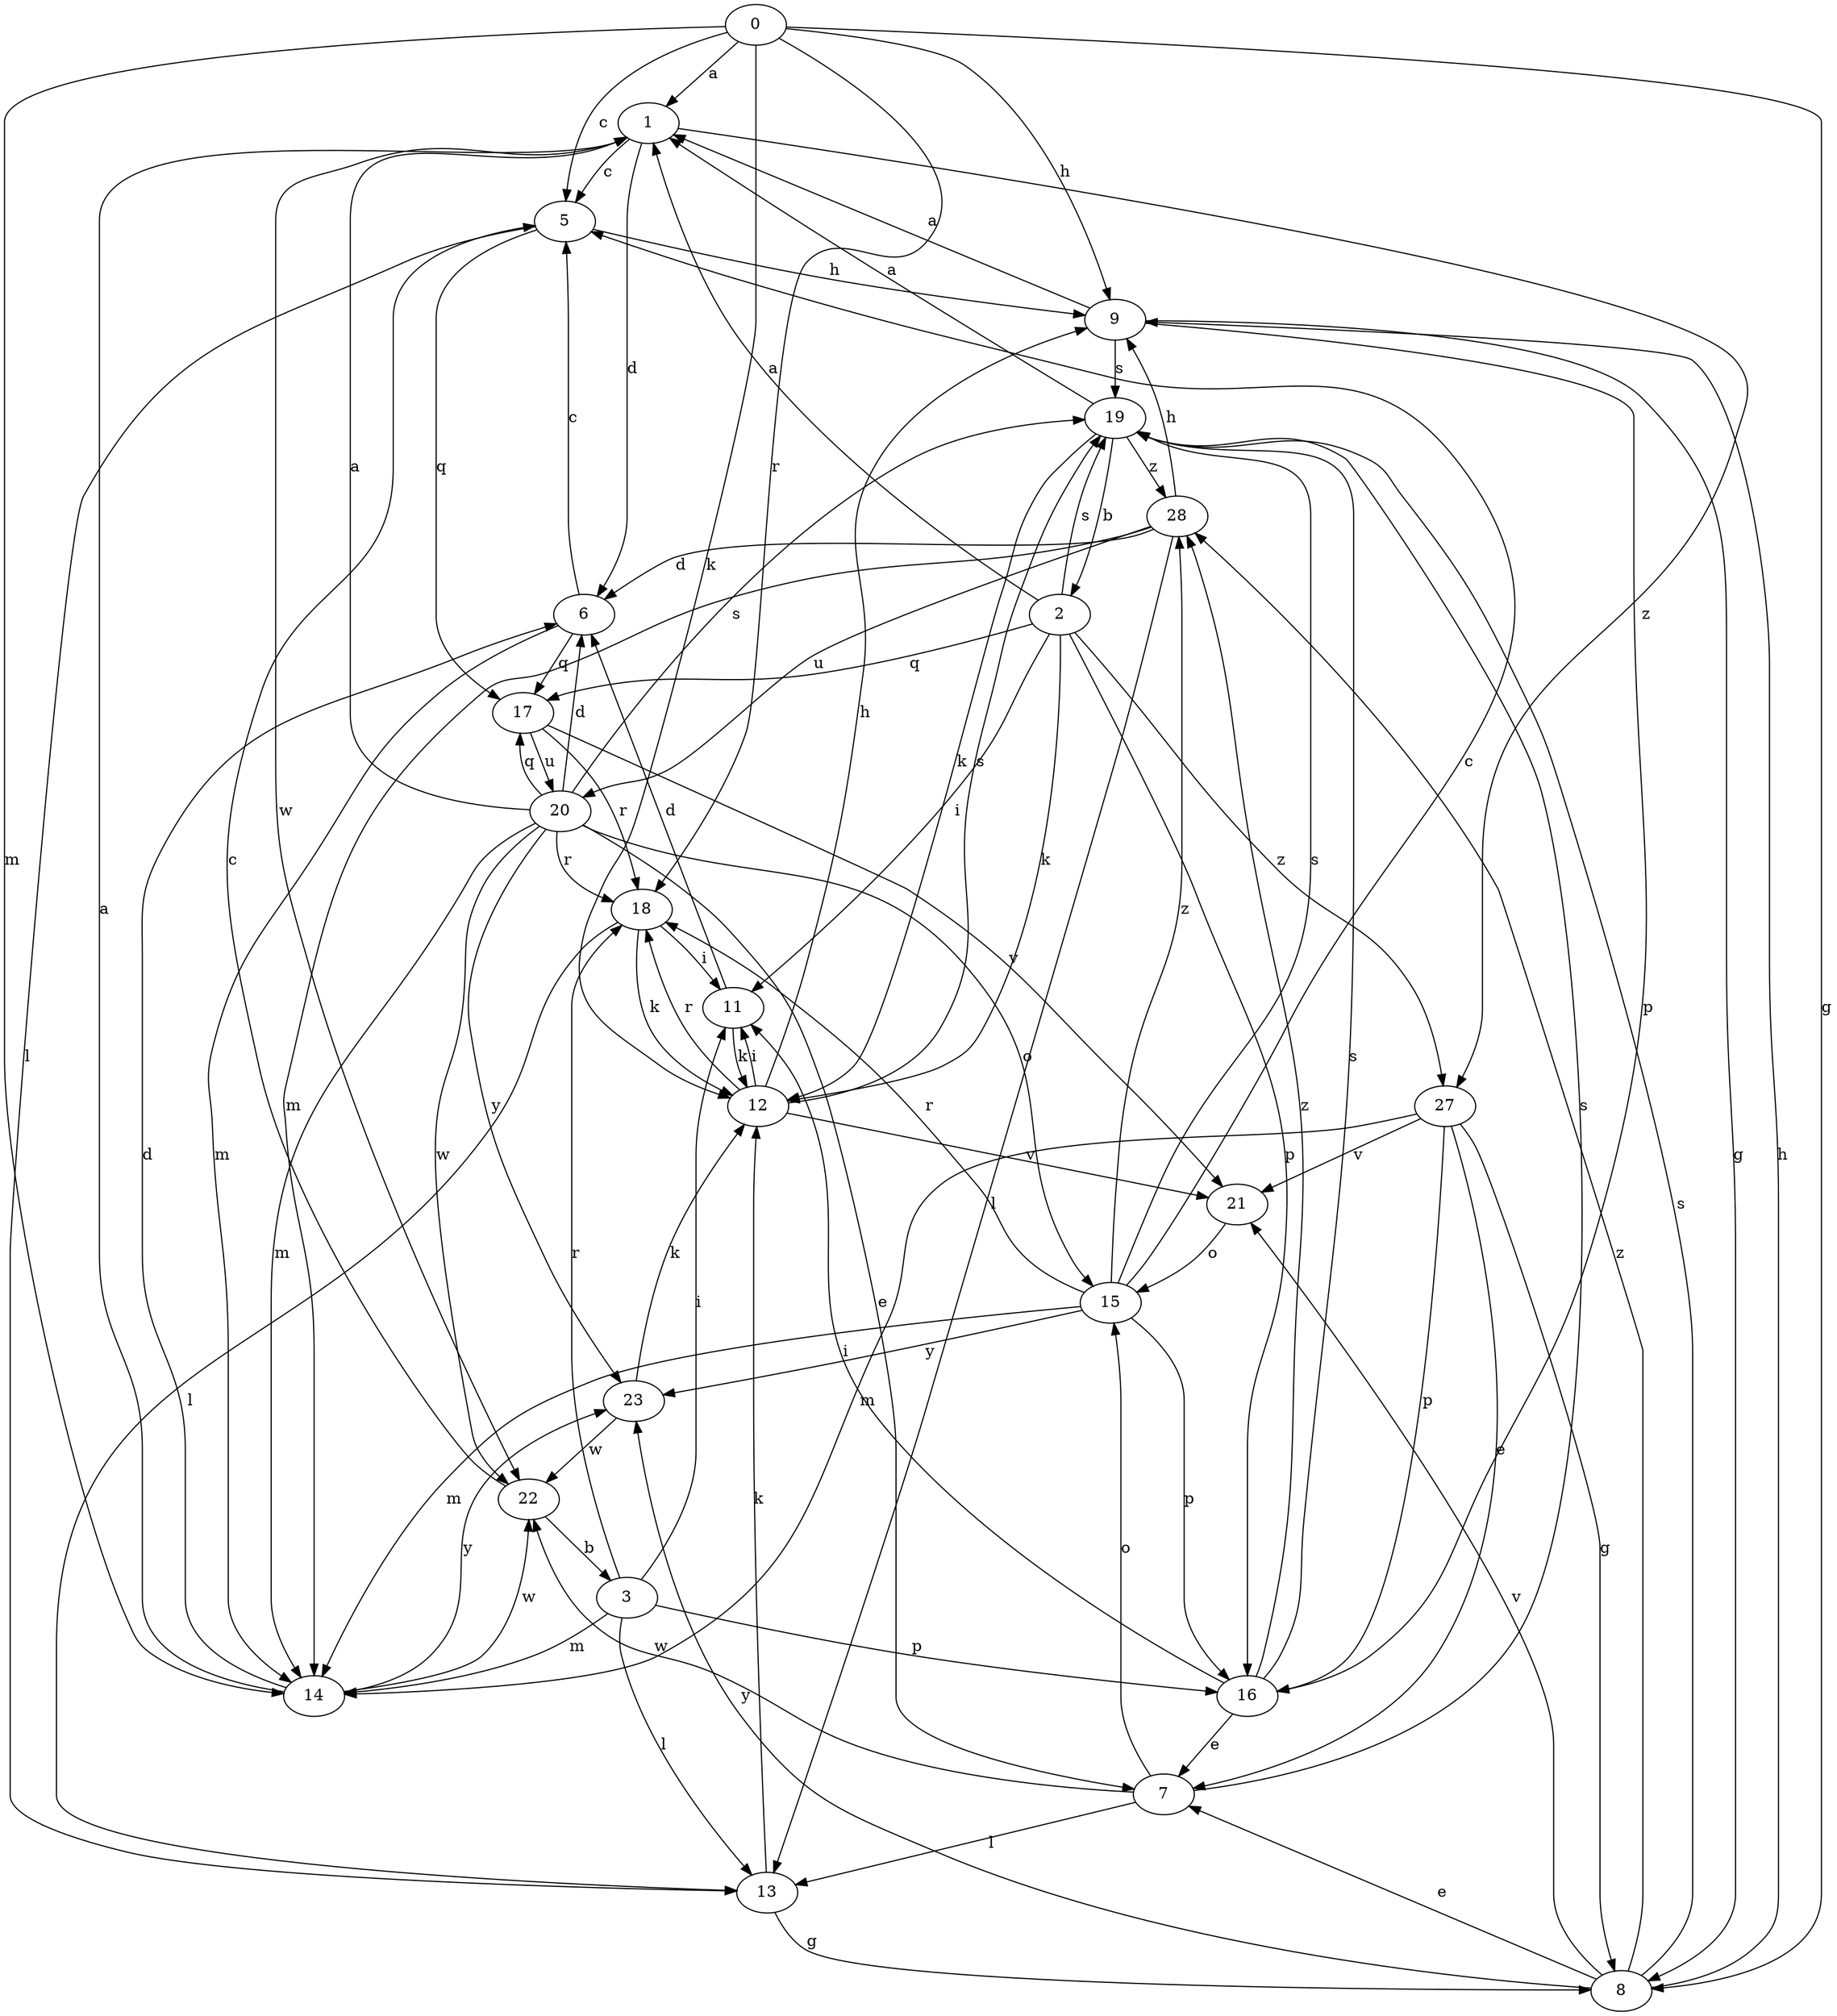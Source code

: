 strict digraph  {
1;
2;
3;
5;
6;
7;
8;
9;
11;
12;
13;
14;
15;
16;
17;
18;
19;
0;
20;
21;
22;
23;
27;
28;
1 -> 5  [label=c];
1 -> 6  [label=d];
1 -> 22  [label=w];
1 -> 27  [label=z];
2 -> 1  [label=a];
2 -> 11  [label=i];
2 -> 12  [label=k];
2 -> 16  [label=p];
2 -> 17  [label=q];
2 -> 19  [label=s];
2 -> 27  [label=z];
3 -> 11  [label=i];
3 -> 13  [label=l];
3 -> 14  [label=m];
3 -> 16  [label=p];
3 -> 18  [label=r];
5 -> 9  [label=h];
5 -> 13  [label=l];
5 -> 17  [label=q];
6 -> 5  [label=c];
6 -> 14  [label=m];
6 -> 17  [label=q];
7 -> 13  [label=l];
7 -> 15  [label=o];
7 -> 19  [label=s];
7 -> 22  [label=w];
8 -> 7  [label=e];
8 -> 9  [label=h];
8 -> 19  [label=s];
8 -> 21  [label=v];
8 -> 23  [label=y];
8 -> 28  [label=z];
9 -> 1  [label=a];
9 -> 8  [label=g];
9 -> 16  [label=p];
9 -> 19  [label=s];
11 -> 6  [label=d];
11 -> 12  [label=k];
12 -> 9  [label=h];
12 -> 11  [label=i];
12 -> 18  [label=r];
12 -> 19  [label=s];
12 -> 21  [label=v];
13 -> 8  [label=g];
13 -> 12  [label=k];
14 -> 1  [label=a];
14 -> 6  [label=d];
14 -> 22  [label=w];
14 -> 23  [label=y];
15 -> 5  [label=c];
15 -> 14  [label=m];
15 -> 16  [label=p];
15 -> 18  [label=r];
15 -> 19  [label=s];
15 -> 23  [label=y];
15 -> 28  [label=z];
16 -> 7  [label=e];
16 -> 11  [label=i];
16 -> 19  [label=s];
16 -> 28  [label=z];
17 -> 18  [label=r];
17 -> 20  [label=u];
17 -> 21  [label=v];
18 -> 11  [label=i];
18 -> 12  [label=k];
18 -> 13  [label=l];
19 -> 1  [label=a];
19 -> 2  [label=b];
19 -> 12  [label=k];
19 -> 28  [label=z];
0 -> 1  [label=a];
0 -> 5  [label=c];
0 -> 8  [label=g];
0 -> 9  [label=h];
0 -> 12  [label=k];
0 -> 14  [label=m];
0 -> 18  [label=r];
20 -> 1  [label=a];
20 -> 6  [label=d];
20 -> 7  [label=e];
20 -> 14  [label=m];
20 -> 15  [label=o];
20 -> 17  [label=q];
20 -> 18  [label=r];
20 -> 19  [label=s];
20 -> 22  [label=w];
20 -> 23  [label=y];
21 -> 15  [label=o];
22 -> 3  [label=b];
22 -> 5  [label=c];
23 -> 12  [label=k];
23 -> 22  [label=w];
27 -> 7  [label=e];
27 -> 8  [label=g];
27 -> 14  [label=m];
27 -> 16  [label=p];
27 -> 21  [label=v];
28 -> 6  [label=d];
28 -> 9  [label=h];
28 -> 13  [label=l];
28 -> 14  [label=m];
28 -> 20  [label=u];
}
